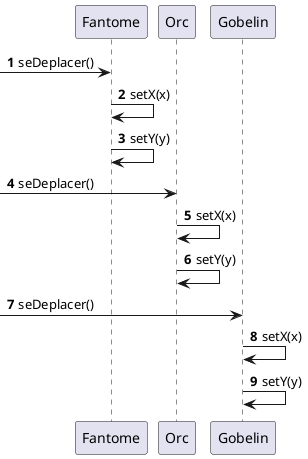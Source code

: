 @startuml

autonumber

-> Fantome : seDeplacer()
Fantome -> Fantome : setX(x)
Fantome -> Fantome : setY(y)

-> Orc : seDeplacer()
Orc -> Orc : setX(x)
Orc -> Orc : setY(y)

-> Gobelin : seDeplacer()
Gobelin -> Gobelin : setX(x)
Gobelin -> Gobelin : setY(y)

@enduml